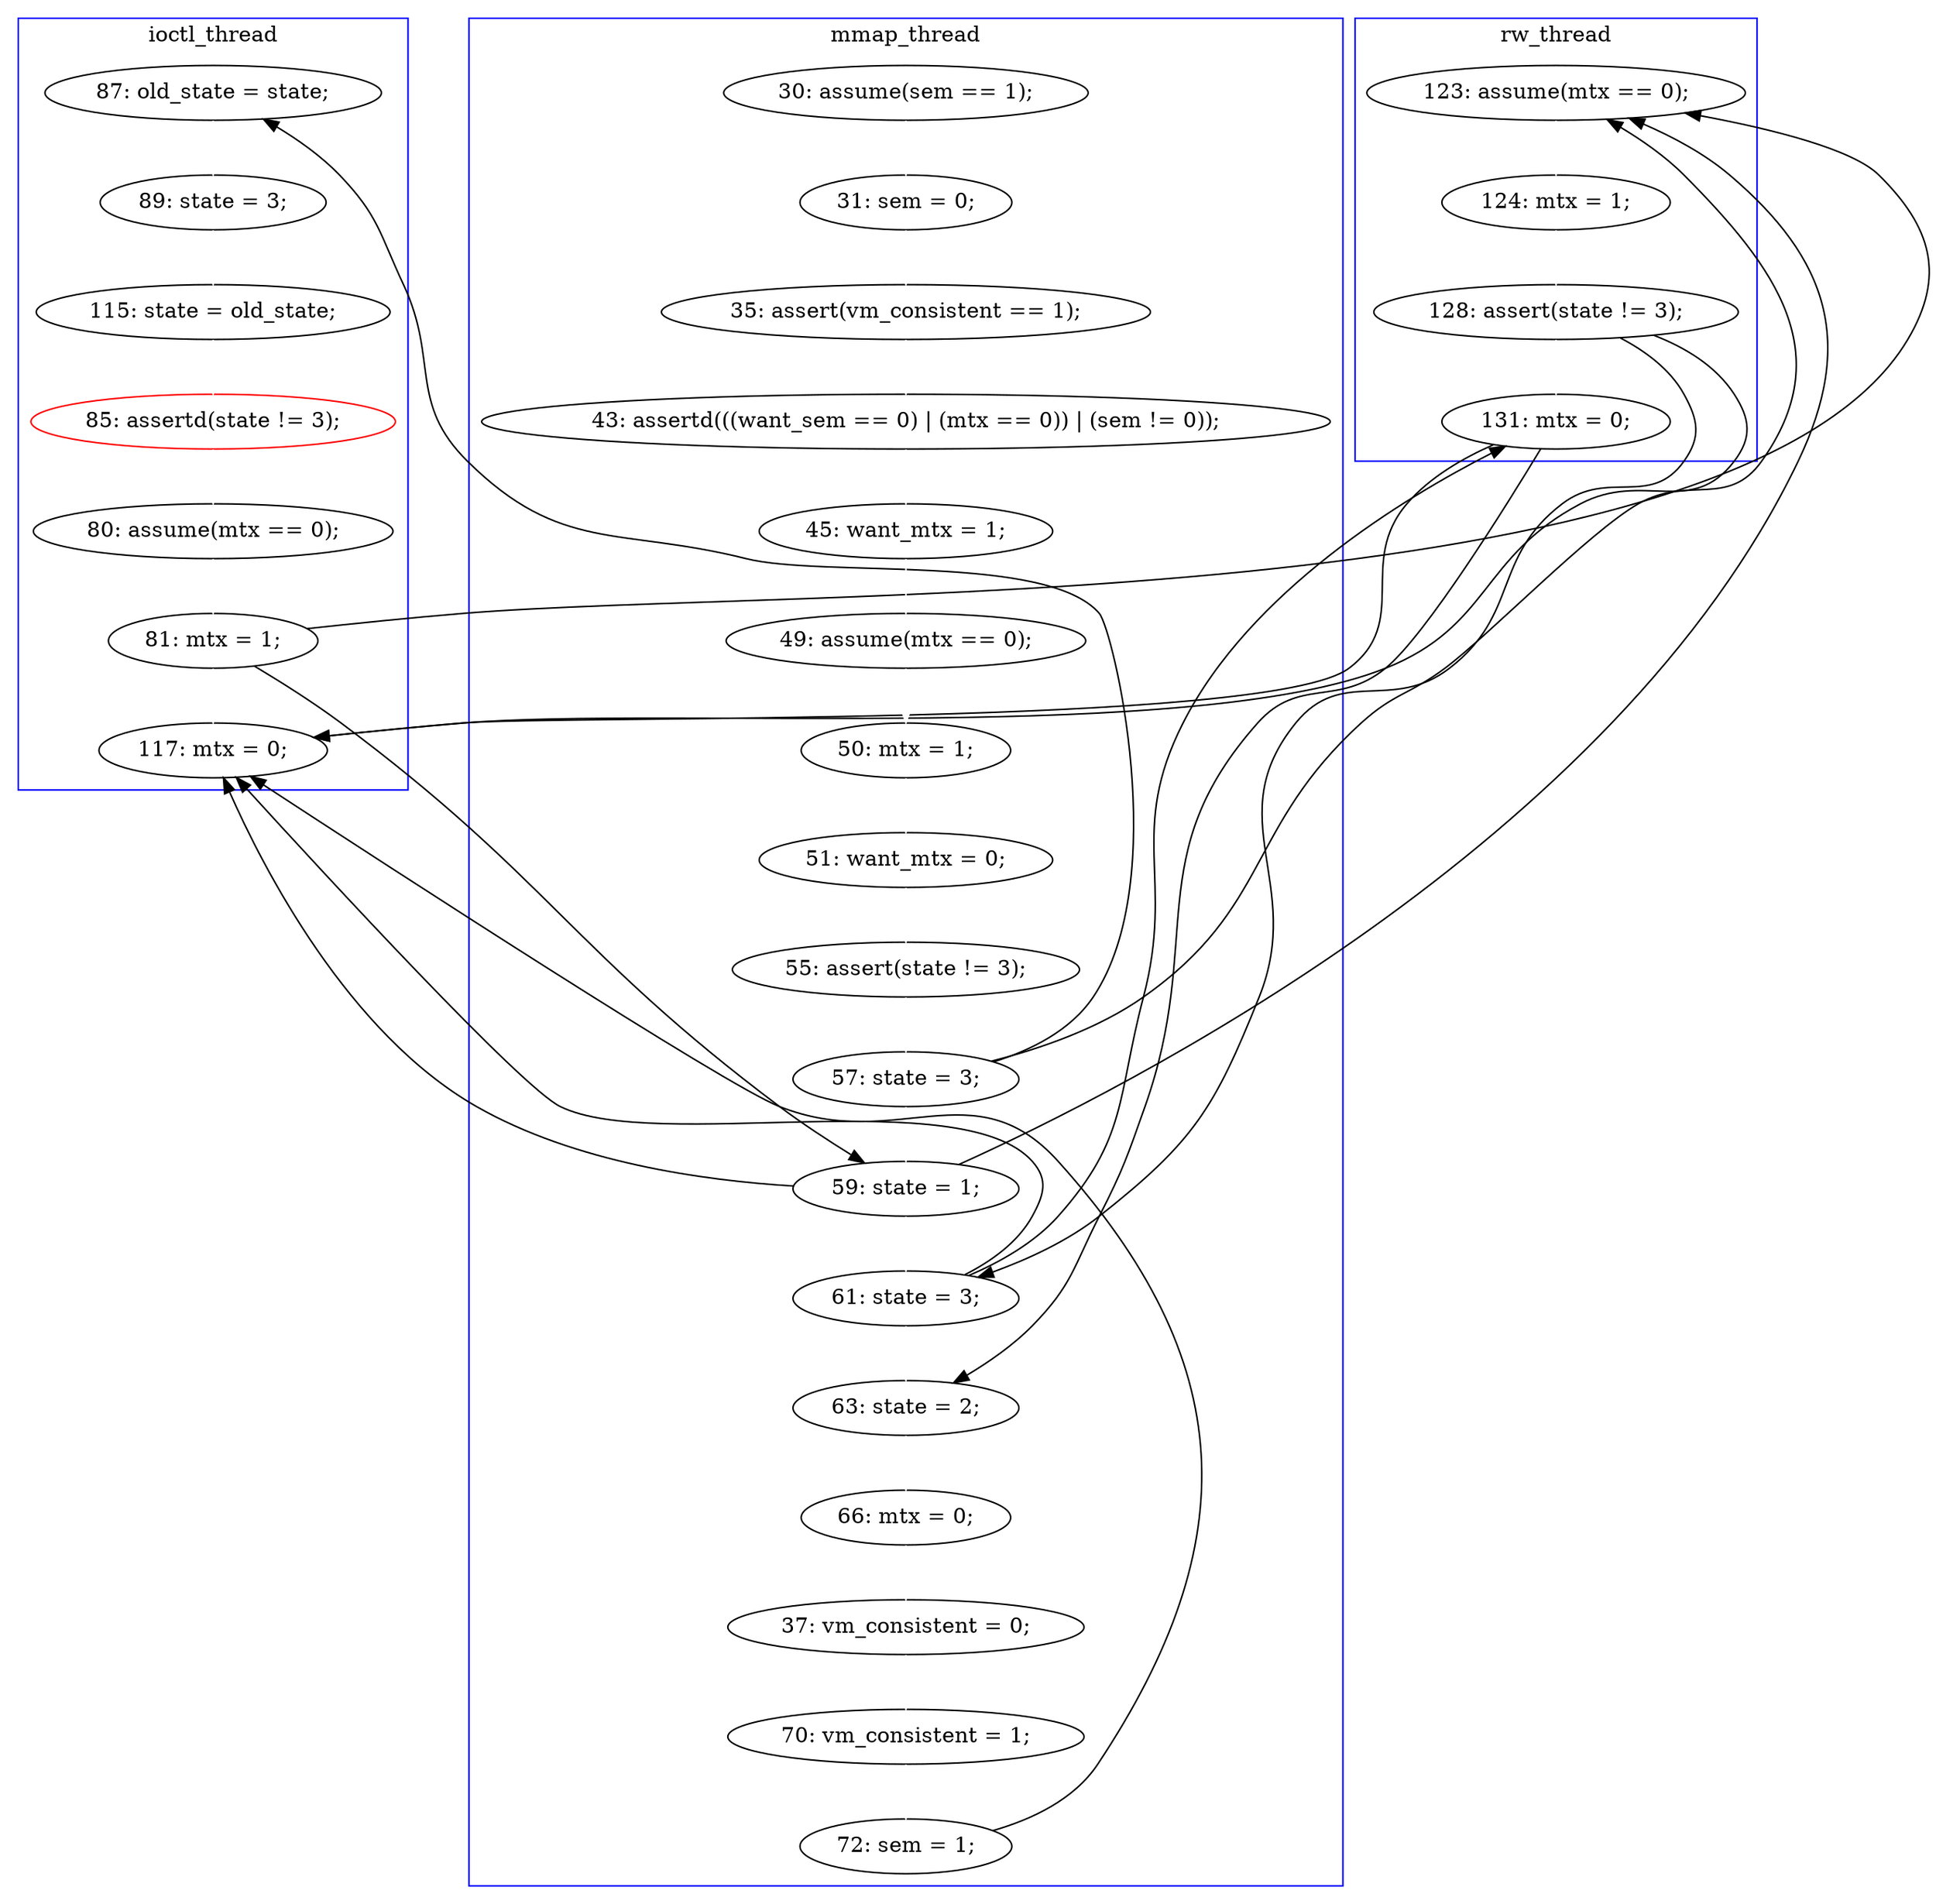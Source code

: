 digraph Counterexample {
	20 -> 30 [color = white, style = solid]
	11 -> 12 [color = white, style = solid]
	20 -> 23 [color = black, style = solid, constraint = false]
	17 -> 18 [color = white, style = solid]
	30 -> 32 [color = black, style = solid, constraint = false]
	35 -> 49 [color = black, style = solid, constraint = false]
	19 -> 20 [color = white, style = solid]
	18 -> 19 [color = white, style = solid]
	20 -> 32 [color = black, style = solid, constraint = false]
	28 -> 30 [color = black, style = solid, constraint = false]
	35 -> 36 [color = black, style = solid, constraint = false]
	40 -> 41 [color = white, style = solid]
	24 -> 25 [color = white, style = solid]
	36 -> 49 [color = black, style = solid, constraint = false]
	34 -> 36 [color = white, style = solid]
	42 -> 43 [color = white, style = solid]
	25 -> 26 [color = white, style = solid]
	34 -> 35 [color = black, style = solid, constraint = false]
	35 -> 37 [color = white, style = solid]
	34 -> 49 [color = black, style = solid, constraint = false]
	41 -> 42 [color = white, style = solid]
	30 -> 49 [color = black, style = solid, constraint = false]
	13 -> 14 [color = white, style = solid]
	37 -> 40 [color = white, style = solid]
	30 -> 35 [color = white, style = solid]
	12 -> 13 [color = white, style = solid]
	36 -> 37 [color = black, style = solid, constraint = false]
	43 -> 49 [color = black, style = solid, constraint = false]
	16 -> 17 [color = white, style = solid]
	14 -> 15 [color = white, style = solid]
	15 -> 16 [color = white, style = solid]
	28 -> 32 [color = black, style = solid, constraint = false]
	32 -> 33 [color = white, style = solid]
	23 -> 24 [color = white, style = solid]
	26 -> 27 [color = white, style = solid]
	33 -> 34 [color = white, style = solid]
	27 -> 28 [color = white, style = solid]
	28 -> 49 [color = white, style = solid]
	subgraph cluster2 {
		label = ioctl_thread
		color = blue
		24  [label = "89: state = 3;"]
		25  [label = "115: state = old_state;"]
		28  [label = "81: mtx = 1;"]
		23  [label = "87: old_state = state;"]
		26  [label = "85: assertd(state != 3);", color = red]
		49  [label = "117: mtx = 0;"]
		27  [label = "80: assume(mtx == 0);"]
	}
	subgraph cluster3 {
		label = rw_thread
		color = blue
		32  [label = "123: assume(mtx == 0);"]
		34  [label = "128: assert(state != 3);"]
		36  [label = "131: mtx = 0;"]
		33  [label = "124: mtx = 1;"]
	}
	subgraph cluster1 {
		label = mmap_thread
		color = blue
		11  [label = "30: assume(sem == 1);"]
		41  [label = "37: vm_consistent = 0;"]
		14  [label = "43: assertd(((want_sem == 0) | (mtx == 0)) | (sem != 0));"]
		42  [label = "70: vm_consistent = 1;"]
		17  [label = "50: mtx = 1;"]
		43  [label = "72: sem = 1;"]
		37  [label = "63: state = 2;"]
		30  [label = "59: state = 1;"]
		15  [label = "45: want_mtx = 1;"]
		13  [label = "35: assert(vm_consistent == 1);"]
		40  [label = "66: mtx = 0;"]
		16  [label = "49: assume(mtx == 0);"]
		19  [label = "55: assert(state != 3);"]
		12  [label = "31: sem = 0;"]
		18  [label = "51: want_mtx = 0;"]
		20  [label = "57: state = 3;"]
		35  [label = "61: state = 3;"]
	}
}